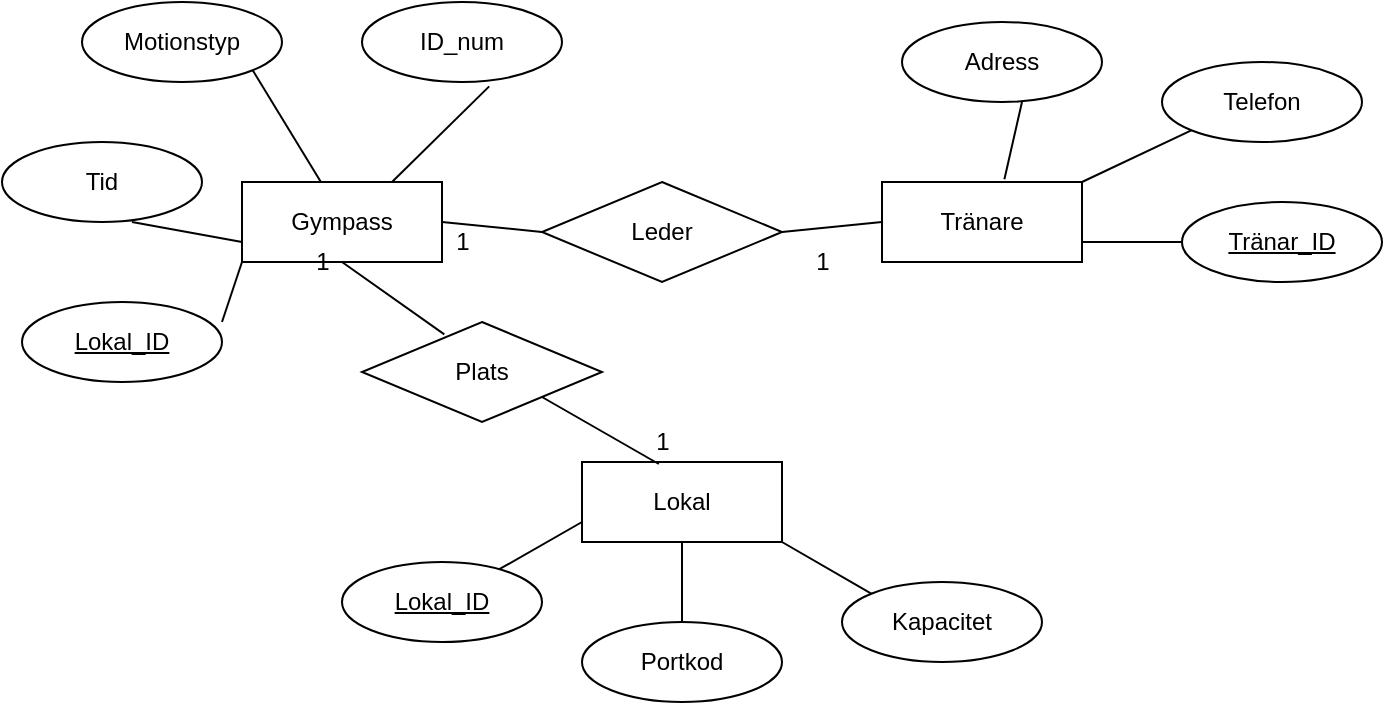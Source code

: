<mxfile version="14.2.3" type="github">
  <diagram id="SWg3Nt6b83TmapSR3AwE" name="Page-1">
    <mxGraphModel dx="688" dy="532" grid="1" gridSize="10" guides="1" tooltips="1" connect="1" arrows="1" fold="1" page="1" pageScale="1" pageWidth="850" pageHeight="1100" math="0" shadow="0">
      <root>
        <mxCell id="0" />
        <mxCell id="1" parent="0" />
        <mxCell id="uTccUF5UlkTlyyoiQXiQ-1" value="Gympass" style="whiteSpace=wrap;html=1;align=center;" vertex="1" parent="1">
          <mxGeometry x="130" y="160" width="100" height="40" as="geometry" />
        </mxCell>
        <mxCell id="uTccUF5UlkTlyyoiQXiQ-2" value="Tränare" style="whiteSpace=wrap;html=1;align=center;" vertex="1" parent="1">
          <mxGeometry x="450" y="160" width="100" height="40" as="geometry" />
        </mxCell>
        <mxCell id="uTccUF5UlkTlyyoiQXiQ-3" value="Lokal" style="whiteSpace=wrap;html=1;align=center;" vertex="1" parent="1">
          <mxGeometry x="300" y="300" width="100" height="40" as="geometry" />
        </mxCell>
        <mxCell id="uTccUF5UlkTlyyoiQXiQ-4" value="Motionstyp" style="ellipse;whiteSpace=wrap;html=1;align=center;" vertex="1" parent="1">
          <mxGeometry x="50" y="70" width="100" height="40" as="geometry" />
        </mxCell>
        <mxCell id="uTccUF5UlkTlyyoiQXiQ-5" value="ID_num" style="ellipse;whiteSpace=wrap;html=1;align=center;" vertex="1" parent="1">
          <mxGeometry x="190" y="70" width="100" height="40" as="geometry" />
        </mxCell>
        <mxCell id="uTccUF5UlkTlyyoiQXiQ-6" value="Leder" style="shape=rhombus;perimeter=rhombusPerimeter;whiteSpace=wrap;html=1;align=center;" vertex="1" parent="1">
          <mxGeometry x="280" y="160" width="120" height="50" as="geometry" />
        </mxCell>
        <mxCell id="uTccUF5UlkTlyyoiQXiQ-7" value="" style="endArrow=none;html=1;rounded=0;entryX=0;entryY=0.5;entryDx=0;entryDy=0;exitX=1;exitY=0.5;exitDx=0;exitDy=0;" edge="1" parent="1" source="uTccUF5UlkTlyyoiQXiQ-6" target="uTccUF5UlkTlyyoiQXiQ-2">
          <mxGeometry relative="1" as="geometry">
            <mxPoint x="290" y="240" as="sourcePoint" />
            <mxPoint x="450" y="240" as="targetPoint" />
          </mxGeometry>
        </mxCell>
        <mxCell id="uTccUF5UlkTlyyoiQXiQ-8" value="" style="endArrow=none;html=1;rounded=0;exitX=1;exitY=0.5;exitDx=0;exitDy=0;entryX=0;entryY=0.5;entryDx=0;entryDy=0;" edge="1" parent="1" source="uTccUF5UlkTlyyoiQXiQ-1" target="uTccUF5UlkTlyyoiQXiQ-6">
          <mxGeometry relative="1" as="geometry">
            <mxPoint x="290" y="240" as="sourcePoint" />
            <mxPoint x="450" y="240" as="targetPoint" />
          </mxGeometry>
        </mxCell>
        <mxCell id="uTccUF5UlkTlyyoiQXiQ-9" value="1" style="text;html=1;align=center;verticalAlign=middle;resizable=0;points=[];autosize=1;" vertex="1" parent="1">
          <mxGeometry x="230" y="180" width="20" height="20" as="geometry" />
        </mxCell>
        <mxCell id="uTccUF5UlkTlyyoiQXiQ-10" value="1" style="text;html=1;align=center;verticalAlign=middle;resizable=0;points=[];autosize=1;" vertex="1" parent="1">
          <mxGeometry x="410" y="190" width="20" height="20" as="geometry" />
        </mxCell>
        <mxCell id="uTccUF5UlkTlyyoiQXiQ-11" value="Tid" style="ellipse;whiteSpace=wrap;html=1;align=center;" vertex="1" parent="1">
          <mxGeometry x="10" y="140" width="100" height="40" as="geometry" />
        </mxCell>
        <mxCell id="uTccUF5UlkTlyyoiQXiQ-12" value="Adress" style="ellipse;whiteSpace=wrap;html=1;align=center;" vertex="1" parent="1">
          <mxGeometry x="460" y="80" width="100" height="40" as="geometry" />
        </mxCell>
        <mxCell id="uTccUF5UlkTlyyoiQXiQ-13" value="Telefon" style="ellipse;whiteSpace=wrap;html=1;align=center;" vertex="1" parent="1">
          <mxGeometry x="590" y="100" width="100" height="40" as="geometry" />
        </mxCell>
        <mxCell id="uTccUF5UlkTlyyoiQXiQ-14" value="Tränar_ID" style="ellipse;whiteSpace=wrap;html=1;align=center;fontStyle=4;" vertex="1" parent="1">
          <mxGeometry x="600" y="170" width="100" height="40" as="geometry" />
        </mxCell>
        <mxCell id="uTccUF5UlkTlyyoiQXiQ-15" value="Plats" style="shape=rhombus;perimeter=rhombusPerimeter;whiteSpace=wrap;html=1;align=center;" vertex="1" parent="1">
          <mxGeometry x="190" y="230" width="120" height="50" as="geometry" />
        </mxCell>
        <mxCell id="uTccUF5UlkTlyyoiQXiQ-16" value="" style="endArrow=none;html=1;rounded=0;exitX=0.5;exitY=1;exitDx=0;exitDy=0;entryX=0.343;entryY=0.124;entryDx=0;entryDy=0;entryPerimeter=0;" edge="1" parent="1" source="uTccUF5UlkTlyyoiQXiQ-1" target="uTccUF5UlkTlyyoiQXiQ-15">
          <mxGeometry relative="1" as="geometry">
            <mxPoint x="240" y="190" as="sourcePoint" />
            <mxPoint x="290" y="195" as="targetPoint" />
          </mxGeometry>
        </mxCell>
        <mxCell id="uTccUF5UlkTlyyoiQXiQ-18" value="" style="endArrow=none;html=1;rounded=0;entryX=0.384;entryY=0.025;entryDx=0;entryDy=0;entryPerimeter=0;exitX=1;exitY=1;exitDx=0;exitDy=0;" edge="1" parent="1" source="uTccUF5UlkTlyyoiQXiQ-15" target="uTccUF5UlkTlyyoiQXiQ-3">
          <mxGeometry relative="1" as="geometry">
            <mxPoint x="80" y="340" as="sourcePoint" />
            <mxPoint x="240" y="340" as="targetPoint" />
          </mxGeometry>
        </mxCell>
        <mxCell id="uTccUF5UlkTlyyoiQXiQ-20" value="1" style="text;html=1;align=center;verticalAlign=middle;resizable=0;points=[];autosize=1;" vertex="1" parent="1">
          <mxGeometry x="330" y="280" width="20" height="20" as="geometry" />
        </mxCell>
        <mxCell id="uTccUF5UlkTlyyoiQXiQ-21" value="1" style="text;html=1;align=center;verticalAlign=middle;resizable=0;points=[];autosize=1;" vertex="1" parent="1">
          <mxGeometry x="160" y="190" width="20" height="20" as="geometry" />
        </mxCell>
        <mxCell id="uTccUF5UlkTlyyoiQXiQ-22" value="" style="endArrow=none;html=1;rounded=0;entryX=0;entryY=0.5;entryDx=0;entryDy=0;exitX=1;exitY=0.75;exitDx=0;exitDy=0;" edge="1" parent="1" source="uTccUF5UlkTlyyoiQXiQ-2" target="uTccUF5UlkTlyyoiQXiQ-14">
          <mxGeometry relative="1" as="geometry">
            <mxPoint x="480" y="230" as="sourcePoint" />
            <mxPoint x="640" y="230" as="targetPoint" />
          </mxGeometry>
        </mxCell>
        <mxCell id="uTccUF5UlkTlyyoiQXiQ-23" value="" style="endArrow=none;html=1;rounded=0;entryX=0;entryY=1;entryDx=0;entryDy=0;exitX=1;exitY=0;exitDx=0;exitDy=0;" edge="1" parent="1" source="uTccUF5UlkTlyyoiQXiQ-2" target="uTccUF5UlkTlyyoiQXiQ-13">
          <mxGeometry relative="1" as="geometry">
            <mxPoint x="440" y="150" as="sourcePoint" />
            <mxPoint x="600" y="150" as="targetPoint" />
          </mxGeometry>
        </mxCell>
        <mxCell id="uTccUF5UlkTlyyoiQXiQ-24" value="" style="endArrow=none;html=1;rounded=0;entryX=0.6;entryY=1;entryDx=0;entryDy=0;entryPerimeter=0;exitX=0.612;exitY=-0.035;exitDx=0;exitDy=0;exitPerimeter=0;" edge="1" parent="1" source="uTccUF5UlkTlyyoiQXiQ-2" target="uTccUF5UlkTlyyoiQXiQ-12">
          <mxGeometry relative="1" as="geometry">
            <mxPoint x="370" y="140" as="sourcePoint" />
            <mxPoint x="530" y="140" as="targetPoint" />
          </mxGeometry>
        </mxCell>
        <mxCell id="uTccUF5UlkTlyyoiQXiQ-26" value="" style="endArrow=none;html=1;rounded=0;exitX=1;exitY=1;exitDx=0;exitDy=0;entryX=0.396;entryY=0.005;entryDx=0;entryDy=0;entryPerimeter=0;" edge="1" parent="1" source="uTccUF5UlkTlyyoiQXiQ-4" target="uTccUF5UlkTlyyoiQXiQ-1">
          <mxGeometry relative="1" as="geometry">
            <mxPoint x="160" y="110" as="sourcePoint" />
            <mxPoint x="320" y="110" as="targetPoint" />
          </mxGeometry>
        </mxCell>
        <mxCell id="uTccUF5UlkTlyyoiQXiQ-27" value="" style="endArrow=none;html=1;rounded=0;entryX=0.636;entryY=1.055;entryDx=0;entryDy=0;entryPerimeter=0;exitX=0.75;exitY=0;exitDx=0;exitDy=0;" edge="1" parent="1" source="uTccUF5UlkTlyyoiQXiQ-1" target="uTccUF5UlkTlyyoiQXiQ-5">
          <mxGeometry relative="1" as="geometry">
            <mxPoint x="220" y="140" as="sourcePoint" />
            <mxPoint x="380" y="140" as="targetPoint" />
          </mxGeometry>
        </mxCell>
        <mxCell id="uTccUF5UlkTlyyoiQXiQ-28" value="" style="endArrow=none;html=1;rounded=0;entryX=0;entryY=0.75;entryDx=0;entryDy=0;" edge="1" parent="1" target="uTccUF5UlkTlyyoiQXiQ-1">
          <mxGeometry relative="1" as="geometry">
            <mxPoint x="75" y="180" as="sourcePoint" />
            <mxPoint x="170" y="230" as="targetPoint" />
          </mxGeometry>
        </mxCell>
        <mxCell id="uTccUF5UlkTlyyoiQXiQ-29" value="Kapacitet" style="ellipse;whiteSpace=wrap;html=1;align=center;" vertex="1" parent="1">
          <mxGeometry x="430" y="360" width="100" height="40" as="geometry" />
        </mxCell>
        <mxCell id="uTccUF5UlkTlyyoiQXiQ-30" value="Portkod" style="ellipse;whiteSpace=wrap;html=1;align=center;" vertex="1" parent="1">
          <mxGeometry x="300" y="380" width="100" height="40" as="geometry" />
        </mxCell>
        <mxCell id="uTccUF5UlkTlyyoiQXiQ-31" value="Lokal_ID" style="ellipse;whiteSpace=wrap;html=1;align=center;fontStyle=4;" vertex="1" parent="1">
          <mxGeometry x="180" y="350" width="100" height="40" as="geometry" />
        </mxCell>
        <mxCell id="uTccUF5UlkTlyyoiQXiQ-32" value="Lokal_ID" style="ellipse;whiteSpace=wrap;html=1;align=center;fontStyle=4;" vertex="1" parent="1">
          <mxGeometry x="20" y="220" width="100" height="40" as="geometry" />
        </mxCell>
        <mxCell id="uTccUF5UlkTlyyoiQXiQ-33" value="" style="endArrow=none;html=1;rounded=0;exitX=0;exitY=1;exitDx=0;exitDy=0;entryX=1;entryY=0.25;entryDx=0;entryDy=0;entryPerimeter=0;" edge="1" parent="1" source="uTccUF5UlkTlyyoiQXiQ-1" target="uTccUF5UlkTlyyoiQXiQ-32">
          <mxGeometry relative="1" as="geometry">
            <mxPoint x="30" y="310" as="sourcePoint" />
            <mxPoint x="190" y="310" as="targetPoint" />
          </mxGeometry>
        </mxCell>
        <mxCell id="uTccUF5UlkTlyyoiQXiQ-34" value="" style="endArrow=none;html=1;rounded=0;entryX=0;entryY=0.75;entryDx=0;entryDy=0;" edge="1" parent="1" source="uTccUF5UlkTlyyoiQXiQ-31" target="uTccUF5UlkTlyyoiQXiQ-3">
          <mxGeometry relative="1" as="geometry">
            <mxPoint x="70" y="290" as="sourcePoint" />
            <mxPoint x="260" y="310" as="targetPoint" />
          </mxGeometry>
        </mxCell>
        <mxCell id="uTccUF5UlkTlyyoiQXiQ-37" value="" style="endArrow=none;html=1;rounded=0;exitX=1;exitY=1;exitDx=0;exitDy=0;entryX=0;entryY=0;entryDx=0;entryDy=0;" edge="1" parent="1" source="uTccUF5UlkTlyyoiQXiQ-3" target="uTccUF5UlkTlyyoiQXiQ-29">
          <mxGeometry relative="1" as="geometry">
            <mxPoint x="430" y="330" as="sourcePoint" />
            <mxPoint x="590" y="330" as="targetPoint" />
          </mxGeometry>
        </mxCell>
        <mxCell id="uTccUF5UlkTlyyoiQXiQ-38" value="" style="endArrow=none;html=1;rounded=0;entryX=0.5;entryY=1;entryDx=0;entryDy=0;exitX=0.5;exitY=0;exitDx=0;exitDy=0;" edge="1" parent="1" source="uTccUF5UlkTlyyoiQXiQ-30" target="uTccUF5UlkTlyyoiQXiQ-3">
          <mxGeometry relative="1" as="geometry">
            <mxPoint x="180" y="460" as="sourcePoint" />
            <mxPoint x="340" y="460" as="targetPoint" />
          </mxGeometry>
        </mxCell>
      </root>
    </mxGraphModel>
  </diagram>
</mxfile>
